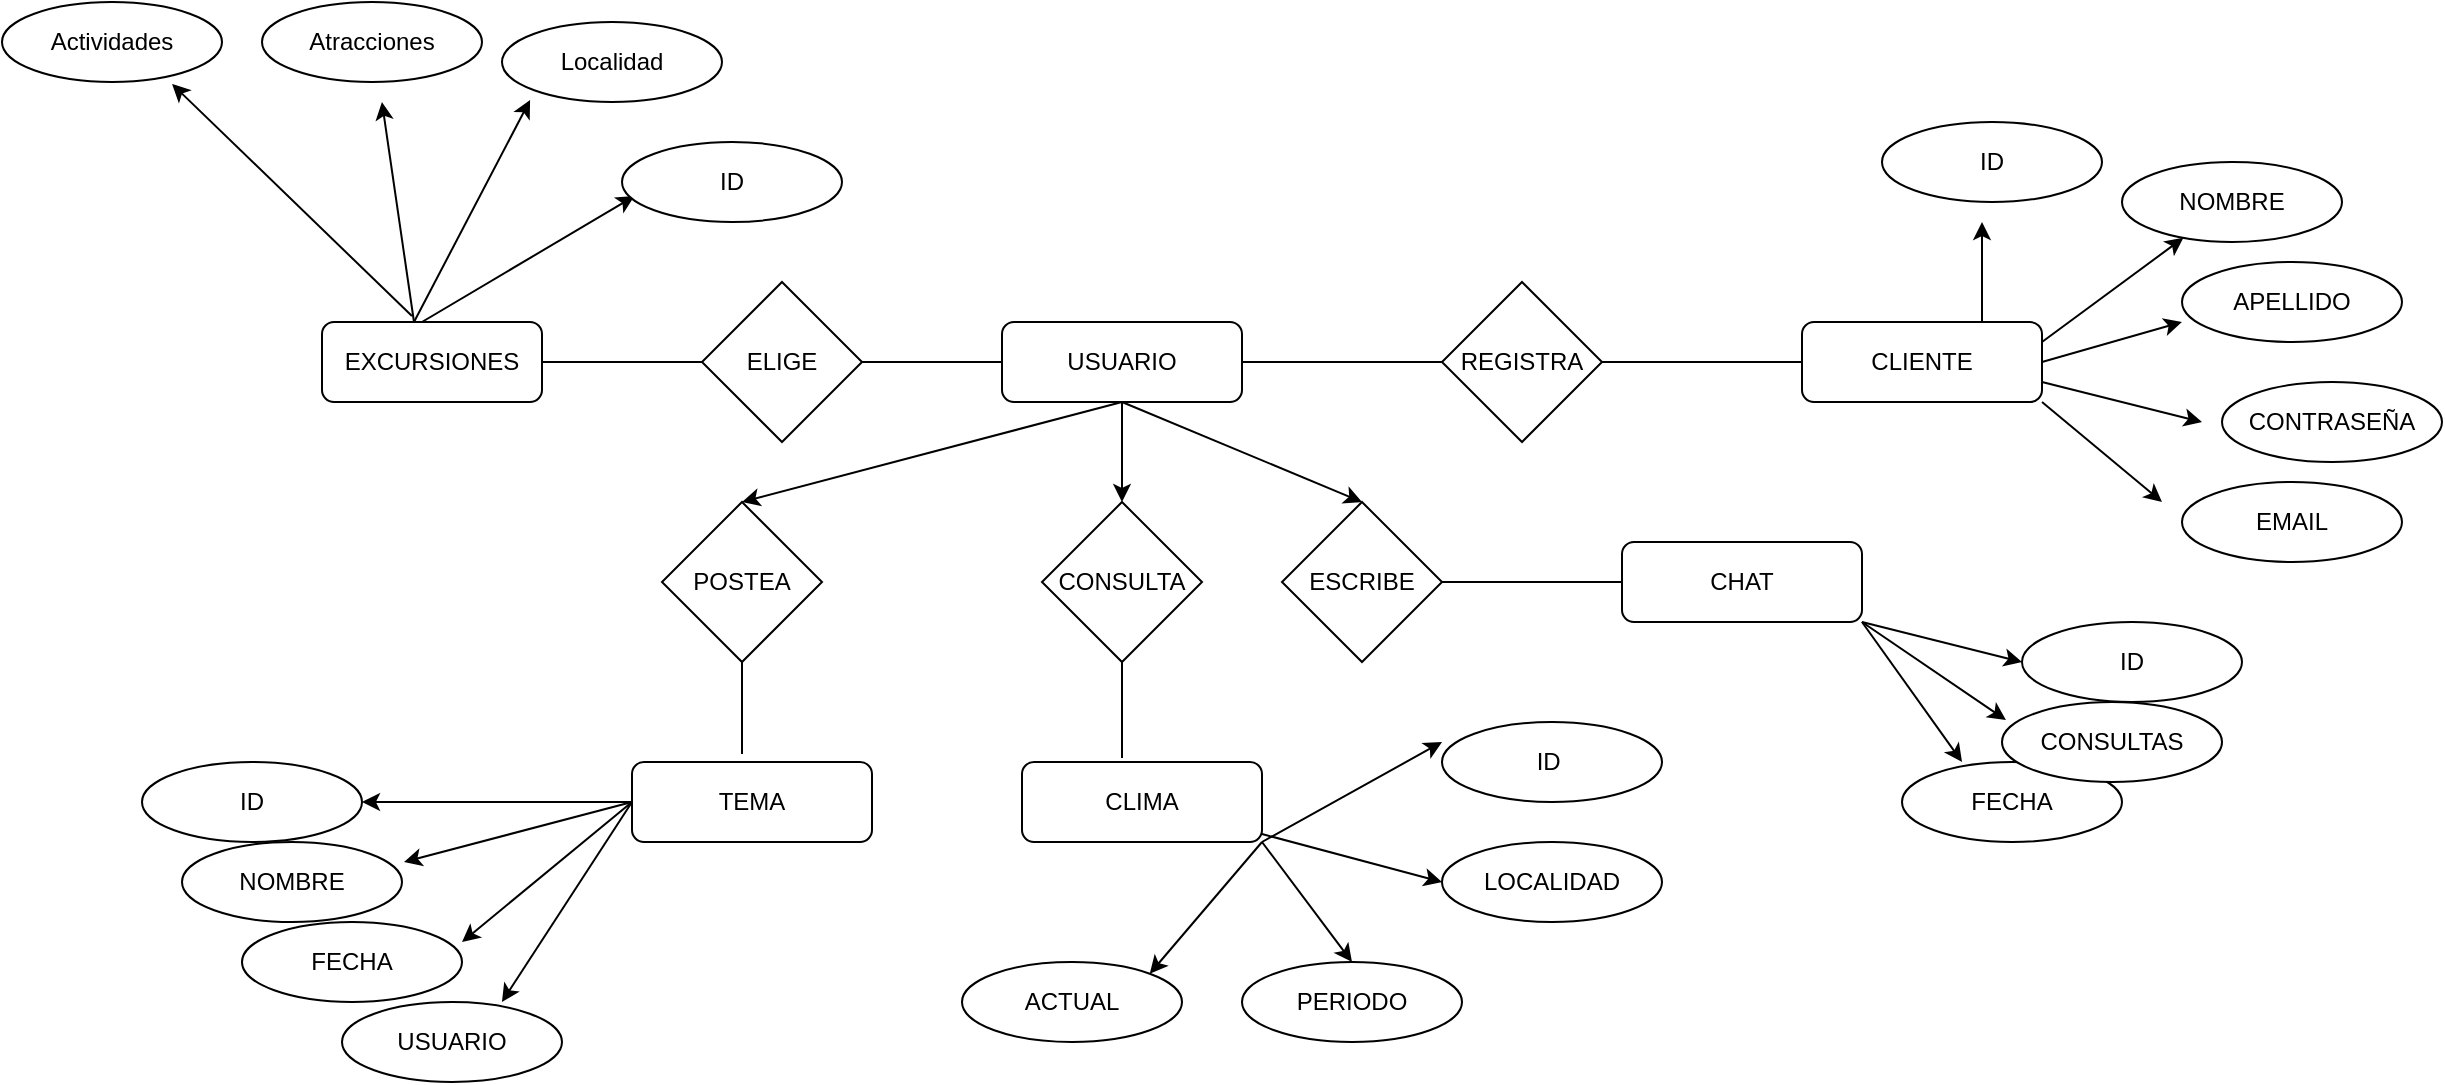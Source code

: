 <mxfile version="14.3.0" type="github">
  <diagram id="C5RBs43oDa-KdzZeNtuy" name="Page-1">
    <mxGraphModel dx="1695" dy="1623" grid="1" gridSize="10" guides="1" tooltips="1" connect="1" arrows="1" fold="1" page="1" pageScale="1" pageWidth="827" pageHeight="1169" math="0" shadow="0">
      <root>
        <mxCell id="WIyWlLk6GJQsqaUBKTNV-0" />
        <mxCell id="WIyWlLk6GJQsqaUBKTNV-1" parent="WIyWlLk6GJQsqaUBKTNV-0" />
        <mxCell id="WIyWlLk6GJQsqaUBKTNV-7" value="USUARIO" style="rounded=1;whiteSpace=wrap;html=1;fontSize=12;glass=0;strokeWidth=1;shadow=0;" parent="WIyWlLk6GJQsqaUBKTNV-1" vertex="1">
          <mxGeometry x="440" y="110" width="120" height="40" as="geometry" />
        </mxCell>
        <mxCell id="FzlKPwfHCi2CkfXrIBkZ-12" value="EXCURSIONES" style="rounded=1;whiteSpace=wrap;html=1;" parent="WIyWlLk6GJQsqaUBKTNV-1" vertex="1">
          <mxGeometry x="100" y="110" width="110" height="40" as="geometry" />
        </mxCell>
        <mxCell id="FzlKPwfHCi2CkfXrIBkZ-13" value="ELIGE" style="rhombus;whiteSpace=wrap;html=1;" parent="WIyWlLk6GJQsqaUBKTNV-1" vertex="1">
          <mxGeometry x="290" y="90" width="80" height="80" as="geometry" />
        </mxCell>
        <mxCell id="FzlKPwfHCi2CkfXrIBkZ-56" value="" style="endArrow=classic;html=1;" parent="WIyWlLk6GJQsqaUBKTNV-1" edge="1">
          <mxGeometry width="50" height="50" relative="1" as="geometry">
            <mxPoint x="150" y="110" as="sourcePoint" />
            <mxPoint x="256.234" y="47.046" as="targetPoint" />
          </mxGeometry>
        </mxCell>
        <mxCell id="FzlKPwfHCi2CkfXrIBkZ-57" value="" style="endArrow=classic;html=1;entryX=0.355;entryY=0.975;entryDx=0;entryDy=0;entryPerimeter=0;" parent="WIyWlLk6GJQsqaUBKTNV-1" edge="1">
          <mxGeometry width="50" height="50" relative="1" as="geometry">
            <mxPoint x="146" y="110" as="sourcePoint" />
            <mxPoint x="204.05" y="-1" as="targetPoint" />
          </mxGeometry>
        </mxCell>
        <mxCell id="FzlKPwfHCi2CkfXrIBkZ-58" value="" style="endArrow=classic;html=1;entryX=0.727;entryY=1;entryDx=0;entryDy=0;entryPerimeter=0;" parent="WIyWlLk6GJQsqaUBKTNV-1" edge="1">
          <mxGeometry width="50" height="50" relative="1" as="geometry">
            <mxPoint x="146" y="110" as="sourcePoint" />
            <mxPoint x="129.97" as="targetPoint" />
          </mxGeometry>
        </mxCell>
        <mxCell id="FzlKPwfHCi2CkfXrIBkZ-61" value="" style="endArrow=none;html=1;strokeColor=#000000;entryX=0;entryY=0.5;entryDx=0;entryDy=0;" parent="WIyWlLk6GJQsqaUBKTNV-1" target="FzlKPwfHCi2CkfXrIBkZ-13" edge="1">
          <mxGeometry width="50" height="50" relative="1" as="geometry">
            <mxPoint x="210" y="130" as="sourcePoint" />
            <mxPoint x="260" y="80" as="targetPoint" />
          </mxGeometry>
        </mxCell>
        <mxCell id="FzlKPwfHCi2CkfXrIBkZ-62" value="" style="endArrow=none;html=1;strokeColor=#000000;entryX=0;entryY=0.5;entryDx=0;entryDy=0;" parent="WIyWlLk6GJQsqaUBKTNV-1" target="WIyWlLk6GJQsqaUBKTNV-7" edge="1">
          <mxGeometry width="50" height="50" relative="1" as="geometry">
            <mxPoint x="370" y="130" as="sourcePoint" />
            <mxPoint x="420" y="80" as="targetPoint" />
          </mxGeometry>
        </mxCell>
        <mxCell id="FzlKPwfHCi2CkfXrIBkZ-63" style="edgeStyle=orthogonalEdgeStyle;rounded=0;orthogonalLoop=1;jettySize=auto;html=1;exitX=0.75;exitY=0;exitDx=0;exitDy=0;" parent="WIyWlLk6GJQsqaUBKTNV-1" source="FzlKPwfHCi2CkfXrIBkZ-64" edge="1">
          <mxGeometry relative="1" as="geometry">
            <mxPoint x="930" y="60" as="targetPoint" />
          </mxGeometry>
        </mxCell>
        <mxCell id="FzlKPwfHCi2CkfXrIBkZ-64" value="CLIENTE" style="rounded=1;whiteSpace=wrap;html=1;fontSize=12;glass=0;strokeWidth=1;shadow=0;" parent="WIyWlLk6GJQsqaUBKTNV-1" vertex="1">
          <mxGeometry x="840" y="110" width="120" height="40" as="geometry" />
        </mxCell>
        <mxCell id="FzlKPwfHCi2CkfXrIBkZ-65" value="" style="endArrow=classic;html=1;exitX=1;exitY=0.25;exitDx=0;exitDy=0;" parent="WIyWlLk6GJQsqaUBKTNV-1" source="FzlKPwfHCi2CkfXrIBkZ-64" target="FzlKPwfHCi2CkfXrIBkZ-66" edge="1">
          <mxGeometry width="50" height="50" relative="1" as="geometry">
            <mxPoint x="960" y="110" as="sourcePoint" />
            <mxPoint x="1010" y="60" as="targetPoint" />
          </mxGeometry>
        </mxCell>
        <mxCell id="FzlKPwfHCi2CkfXrIBkZ-66" value="NOMBRE" style="ellipse;whiteSpace=wrap;html=1;" parent="WIyWlLk6GJQsqaUBKTNV-1" vertex="1">
          <mxGeometry x="1000" y="30" width="110" height="40" as="geometry" />
        </mxCell>
        <mxCell id="FzlKPwfHCi2CkfXrIBkZ-67" value="APELLIDO" style="ellipse;whiteSpace=wrap;html=1;" parent="WIyWlLk6GJQsqaUBKTNV-1" vertex="1">
          <mxGeometry x="1030" y="80" width="110" height="40" as="geometry" />
        </mxCell>
        <mxCell id="FzlKPwfHCi2CkfXrIBkZ-68" value="CONTRASEÑA" style="ellipse;whiteSpace=wrap;html=1;" parent="WIyWlLk6GJQsqaUBKTNV-1" vertex="1">
          <mxGeometry x="1050" y="140" width="110" height="40" as="geometry" />
        </mxCell>
        <mxCell id="FzlKPwfHCi2CkfXrIBkZ-69" value="ID" style="ellipse;whiteSpace=wrap;html=1;" parent="WIyWlLk6GJQsqaUBKTNV-1" vertex="1">
          <mxGeometry x="880" y="10" width="110" height="40" as="geometry" />
        </mxCell>
        <mxCell id="FzlKPwfHCi2CkfXrIBkZ-70" value="EMAIL" style="ellipse;whiteSpace=wrap;html=1;" parent="WIyWlLk6GJQsqaUBKTNV-1" vertex="1">
          <mxGeometry x="1030" y="190" width="110" height="40" as="geometry" />
        </mxCell>
        <mxCell id="FzlKPwfHCi2CkfXrIBkZ-71" value="" style="endArrow=classic;html=1;entryX=0;entryY=0.75;entryDx=0;entryDy=0;entryPerimeter=0;exitX=1;exitY=0.5;exitDx=0;exitDy=0;" parent="WIyWlLk6GJQsqaUBKTNV-1" source="FzlKPwfHCi2CkfXrIBkZ-64" target="FzlKPwfHCi2CkfXrIBkZ-67" edge="1">
          <mxGeometry width="50" height="50" relative="1" as="geometry">
            <mxPoint x="960" y="140" as="sourcePoint" />
            <mxPoint x="1010" y="90" as="targetPoint" />
          </mxGeometry>
        </mxCell>
        <mxCell id="FzlKPwfHCi2CkfXrIBkZ-72" value="" style="endArrow=classic;html=1;exitX=1;exitY=0.75;exitDx=0;exitDy=0;" parent="WIyWlLk6GJQsqaUBKTNV-1" source="FzlKPwfHCi2CkfXrIBkZ-64" edge="1">
          <mxGeometry width="50" height="50" relative="1" as="geometry">
            <mxPoint x="960" y="150" as="sourcePoint" />
            <mxPoint x="1040" y="160" as="targetPoint" />
          </mxGeometry>
        </mxCell>
        <mxCell id="FzlKPwfHCi2CkfXrIBkZ-73" value="" style="endArrow=classic;html=1;exitX=1;exitY=1;exitDx=0;exitDy=0;" parent="WIyWlLk6GJQsqaUBKTNV-1" source="FzlKPwfHCi2CkfXrIBkZ-64" edge="1">
          <mxGeometry width="50" height="50" relative="1" as="geometry">
            <mxPoint x="930" y="150" as="sourcePoint" />
            <mxPoint x="1020" y="200" as="targetPoint" />
          </mxGeometry>
        </mxCell>
        <mxCell id="FzlKPwfHCi2CkfXrIBkZ-74" value="REGISTRA" style="rhombus;whiteSpace=wrap;html=1;" parent="WIyWlLk6GJQsqaUBKTNV-1" vertex="1">
          <mxGeometry x="660" y="90" width="80" height="80" as="geometry" />
        </mxCell>
        <mxCell id="FzlKPwfHCi2CkfXrIBkZ-75" value="" style="endArrow=none;html=1;strokeColor=#000000;entryX=0;entryY=0.5;entryDx=0;entryDy=0;exitX=1;exitY=0.5;exitDx=0;exitDy=0;" parent="WIyWlLk6GJQsqaUBKTNV-1" source="FzlKPwfHCi2CkfXrIBkZ-74" target="FzlKPwfHCi2CkfXrIBkZ-64" edge="1">
          <mxGeometry width="50" height="50" relative="1" as="geometry">
            <mxPoint x="690" y="180" as="sourcePoint" />
            <mxPoint x="740" y="130" as="targetPoint" />
          </mxGeometry>
        </mxCell>
        <mxCell id="FzlKPwfHCi2CkfXrIBkZ-76" value="" style="endArrow=none;html=1;strokeColor=#000000;entryX=0;entryY=0.5;entryDx=0;entryDy=0;sketch=0;shadow=0;" parent="WIyWlLk6GJQsqaUBKTNV-1" target="FzlKPwfHCi2CkfXrIBkZ-74" edge="1">
          <mxGeometry width="50" height="50" relative="1" as="geometry">
            <mxPoint x="560" y="130" as="sourcePoint" />
            <mxPoint x="610" y="80" as="targetPoint" />
          </mxGeometry>
        </mxCell>
        <mxCell id="FzlKPwfHCi2CkfXrIBkZ-77" value="POSTEA" style="rhombus;whiteSpace=wrap;html=1;" parent="WIyWlLk6GJQsqaUBKTNV-1" vertex="1">
          <mxGeometry x="270" y="200" width="80" height="80" as="geometry" />
        </mxCell>
        <mxCell id="FzlKPwfHCi2CkfXrIBkZ-78" value="CONSULTA" style="rhombus;whiteSpace=wrap;html=1;" parent="WIyWlLk6GJQsqaUBKTNV-1" vertex="1">
          <mxGeometry x="460" y="200" width="80" height="80" as="geometry" />
        </mxCell>
        <mxCell id="FzlKPwfHCi2CkfXrIBkZ-84" value="" style="endArrow=classic;html=1;shadow=0;strokeColor=#000000;exitX=0.5;exitY=1;exitDx=0;exitDy=0;entryX=0.5;entryY=0;entryDx=0;entryDy=0;" parent="WIyWlLk6GJQsqaUBKTNV-1" source="WIyWlLk6GJQsqaUBKTNV-7" target="FzlKPwfHCi2CkfXrIBkZ-78" edge="1">
          <mxGeometry width="50" height="50" relative="1" as="geometry">
            <mxPoint x="580" y="280" as="sourcePoint" />
            <mxPoint x="630" y="230" as="targetPoint" />
          </mxGeometry>
        </mxCell>
        <mxCell id="FzlKPwfHCi2CkfXrIBkZ-85" value="" style="endArrow=classic;html=1;shadow=0;strokeColor=#000000;exitX=0.5;exitY=1;exitDx=0;exitDy=0;entryX=0.5;entryY=0;entryDx=0;entryDy=0;" parent="WIyWlLk6GJQsqaUBKTNV-1" source="WIyWlLk6GJQsqaUBKTNV-7" target="FzlKPwfHCi2CkfXrIBkZ-77" edge="1">
          <mxGeometry width="50" height="50" relative="1" as="geometry">
            <mxPoint x="340" y="220" as="sourcePoint" />
            <mxPoint x="390" y="170" as="targetPoint" />
          </mxGeometry>
        </mxCell>
        <mxCell id="FzlKPwfHCi2CkfXrIBkZ-86" value="ESCRIBE" style="rhombus;whiteSpace=wrap;html=1;" parent="WIyWlLk6GJQsqaUBKTNV-1" vertex="1">
          <mxGeometry x="580" y="200" width="80" height="80" as="geometry" />
        </mxCell>
        <mxCell id="FzlKPwfHCi2CkfXrIBkZ-87" value="" style="endArrow=classic;html=1;shadow=0;strokeColor=#000000;exitX=0.5;exitY=1;exitDx=0;exitDy=0;entryX=0.5;entryY=0;entryDx=0;entryDy=0;" parent="WIyWlLk6GJQsqaUBKTNV-1" source="WIyWlLk6GJQsqaUBKTNV-7" target="FzlKPwfHCi2CkfXrIBkZ-86" edge="1">
          <mxGeometry width="50" height="50" relative="1" as="geometry">
            <mxPoint x="580" y="280" as="sourcePoint" />
            <mxPoint x="630" y="230" as="targetPoint" />
          </mxGeometry>
        </mxCell>
        <mxCell id="FzlKPwfHCi2CkfXrIBkZ-88" value="FECHA" style="ellipse;whiteSpace=wrap;html=1;" parent="WIyWlLk6GJQsqaUBKTNV-1" vertex="1">
          <mxGeometry x="890" y="330" width="110" height="40" as="geometry" />
        </mxCell>
        <mxCell id="FzlKPwfHCi2CkfXrIBkZ-89" value="CONSULTAS" style="ellipse;whiteSpace=wrap;html=1;" parent="WIyWlLk6GJQsqaUBKTNV-1" vertex="1">
          <mxGeometry x="940" y="300" width="110" height="40" as="geometry" />
        </mxCell>
        <mxCell id="FzlKPwfHCi2CkfXrIBkZ-90" value="ID" style="ellipse;whiteSpace=wrap;html=1;" parent="WIyWlLk6GJQsqaUBKTNV-1" vertex="1">
          <mxGeometry x="950" y="260" width="110" height="40" as="geometry" />
        </mxCell>
        <mxCell id="FzlKPwfHCi2CkfXrIBkZ-91" value="CHAT" style="rounded=1;whiteSpace=wrap;html=1;fontSize=12;glass=0;strokeWidth=1;shadow=0;" parent="WIyWlLk6GJQsqaUBKTNV-1" vertex="1">
          <mxGeometry x="750" y="220" width="120" height="40" as="geometry" />
        </mxCell>
        <mxCell id="FzlKPwfHCi2CkfXrIBkZ-93" value="ACTUAL" style="ellipse;whiteSpace=wrap;html=1;" parent="WIyWlLk6GJQsqaUBKTNV-1" vertex="1">
          <mxGeometry x="420" y="430" width="110" height="40" as="geometry" />
        </mxCell>
        <mxCell id="FzlKPwfHCi2CkfXrIBkZ-94" value="CLIMA" style="rounded=1;whiteSpace=wrap;html=1;fontSize=12;glass=0;strokeWidth=1;shadow=0;" parent="WIyWlLk6GJQsqaUBKTNV-1" vertex="1">
          <mxGeometry x="450" y="330" width="120" height="40" as="geometry" />
        </mxCell>
        <mxCell id="FzlKPwfHCi2CkfXrIBkZ-95" value="TEMA" style="rounded=1;whiteSpace=wrap;html=1;fontSize=12;glass=0;strokeWidth=1;shadow=0;" parent="WIyWlLk6GJQsqaUBKTNV-1" vertex="1">
          <mxGeometry x="255" y="330" width="120" height="40" as="geometry" />
        </mxCell>
        <mxCell id="FzlKPwfHCi2CkfXrIBkZ-96" value="PERIODO" style="ellipse;whiteSpace=wrap;html=1;" parent="WIyWlLk6GJQsqaUBKTNV-1" vertex="1">
          <mxGeometry x="560" y="430" width="110" height="40" as="geometry" />
        </mxCell>
        <mxCell id="FzlKPwfHCi2CkfXrIBkZ-97" value="USUARIO" style="ellipse;whiteSpace=wrap;html=1;" parent="WIyWlLk6GJQsqaUBKTNV-1" vertex="1">
          <mxGeometry x="110" y="450" width="110" height="40" as="geometry" />
        </mxCell>
        <mxCell id="FzlKPwfHCi2CkfXrIBkZ-98" value="FECHA" style="ellipse;whiteSpace=wrap;html=1;" parent="WIyWlLk6GJQsqaUBKTNV-1" vertex="1">
          <mxGeometry x="60" y="410" width="110" height="40" as="geometry" />
        </mxCell>
        <mxCell id="FzlKPwfHCi2CkfXrIBkZ-99" value="NOMBRE" style="ellipse;whiteSpace=wrap;html=1;" parent="WIyWlLk6GJQsqaUBKTNV-1" vertex="1">
          <mxGeometry x="30" y="370" width="110" height="40" as="geometry" />
        </mxCell>
        <mxCell id="FzlKPwfHCi2CkfXrIBkZ-100" value="ID" style="ellipse;whiteSpace=wrap;html=1;" parent="WIyWlLk6GJQsqaUBKTNV-1" vertex="1">
          <mxGeometry x="10" y="330" width="110" height="40" as="geometry" />
        </mxCell>
        <mxCell id="FzlKPwfHCi2CkfXrIBkZ-101" value="" style="endArrow=classic;html=1;shadow=0;strokeColor=#000000;entryX=0;entryY=0.5;entryDx=0;entryDy=0;exitX=1;exitY=1;exitDx=0;exitDy=0;" parent="WIyWlLk6GJQsqaUBKTNV-1" source="FzlKPwfHCi2CkfXrIBkZ-91" target="FzlKPwfHCi2CkfXrIBkZ-90" edge="1">
          <mxGeometry width="50" height="50" relative="1" as="geometry">
            <mxPoint x="670" y="360" as="sourcePoint" />
            <mxPoint x="720" y="310" as="targetPoint" />
          </mxGeometry>
        </mxCell>
        <mxCell id="FzlKPwfHCi2CkfXrIBkZ-102" value="" style="endArrow=classic;html=1;shadow=0;strokeColor=#000000;exitX=1;exitY=1;exitDx=0;exitDy=0;entryX=0.018;entryY=0.225;entryDx=0;entryDy=0;entryPerimeter=0;" parent="WIyWlLk6GJQsqaUBKTNV-1" source="FzlKPwfHCi2CkfXrIBkZ-91" target="FzlKPwfHCi2CkfXrIBkZ-89" edge="1">
          <mxGeometry width="50" height="50" relative="1" as="geometry">
            <mxPoint x="670" y="360" as="sourcePoint" />
            <mxPoint x="720" y="310" as="targetPoint" />
          </mxGeometry>
        </mxCell>
        <mxCell id="FzlKPwfHCi2CkfXrIBkZ-103" value="" style="endArrow=classic;html=1;shadow=0;strokeColor=#000000;exitX=1;exitY=1;exitDx=0;exitDy=0;entryX=0.273;entryY=0;entryDx=0;entryDy=0;entryPerimeter=0;" parent="WIyWlLk6GJQsqaUBKTNV-1" source="FzlKPwfHCi2CkfXrIBkZ-91" target="FzlKPwfHCi2CkfXrIBkZ-88" edge="1">
          <mxGeometry width="50" height="50" relative="1" as="geometry">
            <mxPoint x="670" y="360" as="sourcePoint" />
            <mxPoint x="720" y="310" as="targetPoint" />
          </mxGeometry>
        </mxCell>
        <mxCell id="FzlKPwfHCi2CkfXrIBkZ-104" value="" style="endArrow=none;html=1;shadow=0;strokeColor=#000000;entryX=0;entryY=0.5;entryDx=0;entryDy=0;exitX=1;exitY=0.5;exitDx=0;exitDy=0;" parent="WIyWlLk6GJQsqaUBKTNV-1" source="FzlKPwfHCi2CkfXrIBkZ-86" target="FzlKPwfHCi2CkfXrIBkZ-91" edge="1">
          <mxGeometry width="50" height="50" relative="1" as="geometry">
            <mxPoint x="670" y="360" as="sourcePoint" />
            <mxPoint x="720" y="310" as="targetPoint" />
          </mxGeometry>
        </mxCell>
        <mxCell id="FzlKPwfHCi2CkfXrIBkZ-105" value="" style="endArrow=none;html=1;shadow=0;strokeColor=#000000;entryX=0.5;entryY=1;entryDx=0;entryDy=0;" parent="WIyWlLk6GJQsqaUBKTNV-1" target="FzlKPwfHCi2CkfXrIBkZ-78" edge="1">
          <mxGeometry width="50" height="50" relative="1" as="geometry">
            <mxPoint x="500" y="328" as="sourcePoint" />
            <mxPoint x="720" y="310" as="targetPoint" />
          </mxGeometry>
        </mxCell>
        <mxCell id="FzlKPwfHCi2CkfXrIBkZ-106" value="" style="endArrow=none;html=1;shadow=0;strokeColor=#000000;entryX=0.5;entryY=1;entryDx=0;entryDy=0;" parent="WIyWlLk6GJQsqaUBKTNV-1" target="FzlKPwfHCi2CkfXrIBkZ-77" edge="1">
          <mxGeometry width="50" height="50" relative="1" as="geometry">
            <mxPoint x="310" y="326" as="sourcePoint" />
            <mxPoint x="720" y="310" as="targetPoint" />
          </mxGeometry>
        </mxCell>
        <mxCell id="FzlKPwfHCi2CkfXrIBkZ-108" value="LOCALIDAD" style="ellipse;whiteSpace=wrap;html=1;" parent="WIyWlLk6GJQsqaUBKTNV-1" vertex="1">
          <mxGeometry x="660" y="370" width="110" height="40" as="geometry" />
        </mxCell>
        <mxCell id="FzlKPwfHCi2CkfXrIBkZ-109" value="" style="endArrow=classic;html=1;shadow=0;strokeColor=#000000;entryX=0;entryY=0.5;entryDx=0;entryDy=0;" parent="WIyWlLk6GJQsqaUBKTNV-1" source="FzlKPwfHCi2CkfXrIBkZ-94" target="FzlKPwfHCi2CkfXrIBkZ-108" edge="1">
          <mxGeometry width="50" height="50" relative="1" as="geometry">
            <mxPoint x="670" y="370" as="sourcePoint" />
            <mxPoint x="720" y="320" as="targetPoint" />
          </mxGeometry>
        </mxCell>
        <mxCell id="FzlKPwfHCi2CkfXrIBkZ-110" value="" style="endArrow=classic;html=1;shadow=0;strokeColor=#000000;exitX=1;exitY=1;exitDx=0;exitDy=0;entryX=0.5;entryY=0;entryDx=0;entryDy=0;" parent="WIyWlLk6GJQsqaUBKTNV-1" source="FzlKPwfHCi2CkfXrIBkZ-94" target="FzlKPwfHCi2CkfXrIBkZ-96" edge="1">
          <mxGeometry width="50" height="50" relative="1" as="geometry">
            <mxPoint x="670" y="370" as="sourcePoint" />
            <mxPoint x="720" y="320" as="targetPoint" />
          </mxGeometry>
        </mxCell>
        <mxCell id="FzlKPwfHCi2CkfXrIBkZ-111" value="" style="endArrow=classic;html=1;shadow=0;strokeColor=#000000;exitX=1;exitY=1;exitDx=0;exitDy=0;entryX=1;entryY=0;entryDx=0;entryDy=0;" parent="WIyWlLk6GJQsqaUBKTNV-1" source="FzlKPwfHCi2CkfXrIBkZ-94" target="FzlKPwfHCi2CkfXrIBkZ-93" edge="1">
          <mxGeometry width="50" height="50" relative="1" as="geometry">
            <mxPoint x="670" y="370" as="sourcePoint" />
            <mxPoint x="720" y="320" as="targetPoint" />
          </mxGeometry>
        </mxCell>
        <mxCell id="FzlKPwfHCi2CkfXrIBkZ-112" value="" style="endArrow=classic;html=1;shadow=0;strokeColor=#000000;entryX=1;entryY=0.25;entryDx=0;entryDy=0;entryPerimeter=0;" parent="WIyWlLk6GJQsqaUBKTNV-1" target="FzlKPwfHCi2CkfXrIBkZ-98" edge="1">
          <mxGeometry width="50" height="50" relative="1" as="geometry">
            <mxPoint x="255" y="350" as="sourcePoint" />
            <mxPoint x="305" y="300" as="targetPoint" />
          </mxGeometry>
        </mxCell>
        <mxCell id="FzlKPwfHCi2CkfXrIBkZ-113" value="" style="endArrow=classic;html=1;shadow=0;strokeColor=#000000;entryX=1.009;entryY=0.25;entryDx=0;entryDy=0;entryPerimeter=0;" parent="WIyWlLk6GJQsqaUBKTNV-1" target="FzlKPwfHCi2CkfXrIBkZ-99" edge="1">
          <mxGeometry width="50" height="50" relative="1" as="geometry">
            <mxPoint x="255" y="350" as="sourcePoint" />
            <mxPoint x="305" y="300" as="targetPoint" />
          </mxGeometry>
        </mxCell>
        <mxCell id="FzlKPwfHCi2CkfXrIBkZ-114" value="" style="endArrow=classic;html=1;shadow=0;strokeColor=#000000;entryX=1;entryY=0.5;entryDx=0;entryDy=0;" parent="WIyWlLk6GJQsqaUBKTNV-1" target="FzlKPwfHCi2CkfXrIBkZ-100" edge="1">
          <mxGeometry width="50" height="50" relative="1" as="geometry">
            <mxPoint x="255" y="350" as="sourcePoint" />
            <mxPoint x="305" y="300" as="targetPoint" />
          </mxGeometry>
        </mxCell>
        <mxCell id="FzlKPwfHCi2CkfXrIBkZ-115" value="" style="endArrow=classic;html=1;shadow=0;strokeColor=#000000;entryX=0.727;entryY=0;entryDx=0;entryDy=0;entryPerimeter=0;" parent="WIyWlLk6GJQsqaUBKTNV-1" target="FzlKPwfHCi2CkfXrIBkZ-97" edge="1">
          <mxGeometry width="50" height="50" relative="1" as="geometry">
            <mxPoint x="255" y="350" as="sourcePoint" />
            <mxPoint x="305" y="300" as="targetPoint" />
          </mxGeometry>
        </mxCell>
        <mxCell id="WO-i5hGIn6nYLA2ixtJo-0" value="ID" style="ellipse;whiteSpace=wrap;html=1;" parent="WIyWlLk6GJQsqaUBKTNV-1" vertex="1">
          <mxGeometry x="250" y="20" width="110" height="40" as="geometry" />
        </mxCell>
        <mxCell id="WO-i5hGIn6nYLA2ixtJo-1" value="Localidad" style="ellipse;whiteSpace=wrap;html=1;" parent="WIyWlLk6GJQsqaUBKTNV-1" vertex="1">
          <mxGeometry x="190" y="-40" width="110" height="40" as="geometry" />
        </mxCell>
        <mxCell id="WO-i5hGIn6nYLA2ixtJo-2" value="Atracciones" style="ellipse;whiteSpace=wrap;html=1;" parent="WIyWlLk6GJQsqaUBKTNV-1" vertex="1">
          <mxGeometry x="70" y="-50" width="110" height="40" as="geometry" />
        </mxCell>
        <mxCell id="WO-i5hGIn6nYLA2ixtJo-4" value="Actividades" style="ellipse;whiteSpace=wrap;html=1;" parent="WIyWlLk6GJQsqaUBKTNV-1" vertex="1">
          <mxGeometry x="-60" y="-50" width="110" height="40" as="geometry" />
        </mxCell>
        <mxCell id="WO-i5hGIn6nYLA2ixtJo-5" value="" style="endArrow=classic;html=1;exitX=0.409;exitY=-0.075;exitDx=0;exitDy=0;exitPerimeter=0;entryX=0.773;entryY=1.025;entryDx=0;entryDy=0;entryPerimeter=0;" parent="WIyWlLk6GJQsqaUBKTNV-1" source="FzlKPwfHCi2CkfXrIBkZ-12" target="WO-i5hGIn6nYLA2ixtJo-4" edge="1">
          <mxGeometry width="50" height="50" relative="1" as="geometry">
            <mxPoint x="90" y="-10" as="sourcePoint" />
            <mxPoint x="140" y="-60" as="targetPoint" />
          </mxGeometry>
        </mxCell>
        <mxCell id="bsNvNGSJAn72j7pwiCpA-0" value="ID&amp;nbsp;" style="ellipse;whiteSpace=wrap;html=1;" vertex="1" parent="WIyWlLk6GJQsqaUBKTNV-1">
          <mxGeometry x="660" y="310" width="110" height="40" as="geometry" />
        </mxCell>
        <mxCell id="bsNvNGSJAn72j7pwiCpA-1" value="" style="endArrow=classic;html=1;entryX=0;entryY=0.25;entryDx=0;entryDy=0;entryPerimeter=0;exitX=1;exitY=1;exitDx=0;exitDy=0;" edge="1" parent="WIyWlLk6GJQsqaUBKTNV-1" source="FzlKPwfHCi2CkfXrIBkZ-94" target="bsNvNGSJAn72j7pwiCpA-0">
          <mxGeometry width="50" height="50" relative="1" as="geometry">
            <mxPoint x="630" y="300" as="sourcePoint" />
            <mxPoint x="680" y="250" as="targetPoint" />
          </mxGeometry>
        </mxCell>
      </root>
    </mxGraphModel>
  </diagram>
</mxfile>
